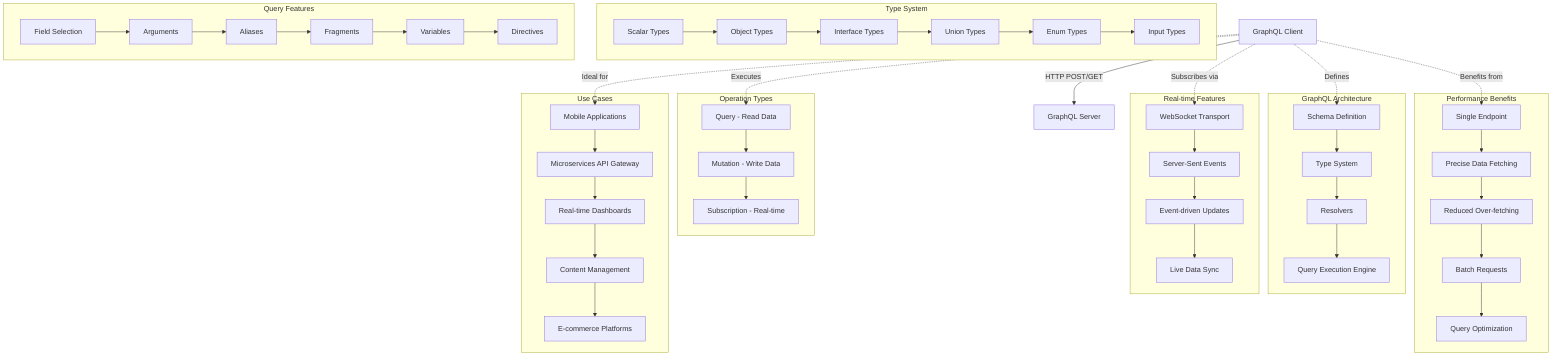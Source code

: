 graph TD
    A[GraphQL Client] -->|HTTP POST/GET| B[GraphQL Server]
    
    subgraph "GraphQL Architecture"
        C[Schema Definition]
        D[Type System]
        E[Resolvers]
        F[Query Execution Engine]
        
        C --> D
        D --> E
        E --> F
    end
    
    subgraph "Operation Types"
        G[Query - Read Data]
        H[Mutation - Write Data]
        I[Subscription - Real-time]
        
        G --> H
        H --> I
    end
    
    subgraph "Type System"
        J[Scalar Types]
        K[Object Types]
        L[Interface Types]
        M[Union Types]
        N[Enum Types]
        O[Input Types]
        
        J --> K
        K --> L
        L --> M
        M --> N
        N --> O
    end
    
    subgraph "Query Features"
        P[Field Selection]
        Q[Arguments]
        R[Aliases]
        S[Fragments]
        T[Variables]
        U[Directives]
        
        P --> Q
        Q --> R
        R --> S
        S --> T
        T --> U
    end
    
    subgraph "Real-time Features"
        V[WebSocket Transport]
        W[Server-Sent Events]
        X[Event-driven Updates]
        Y[Live Data Sync]
        
        V --> W
        W --> X
        X --> Y
    end
    
    subgraph "Performance Benefits"
        Z[Single Endpoint]
        AA[Precise Data Fetching]
        BB[Reduced Over-fetching]
        CC[Batch Requests]
        DD[Query Optimization]
        
        Z --> AA
        AA --> BB
        BB --> CC
        CC --> DD
    end
    
    subgraph "Use Cases"
        EE[Mobile Applications]
        FF[Microservices API Gateway]
        GG[Real-time Dashboards]
        HH[Content Management]
        II[E-commerce Platforms]
        
        EE --> FF
        FF --> GG
        GG --> HH
        HH --> II
    end
    
    A -.->|Defines| C
    A -.->|Executes| G
    A -.->|Benefits from| Z
    A -.->|Subscribes via| V
    A -.->|Ideal for| EE